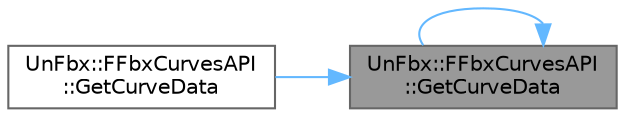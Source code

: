 digraph "UnFbx::FFbxCurvesAPI::GetCurveData"
{
 // INTERACTIVE_SVG=YES
 // LATEX_PDF_SIZE
  bgcolor="transparent";
  edge [fontname=Helvetica,fontsize=10,labelfontname=Helvetica,labelfontsize=10];
  node [fontname=Helvetica,fontsize=10,shape=box,height=0.2,width=0.4];
  rankdir="RL";
  Node1 [id="Node000001",label="UnFbx::FFbxCurvesAPI\l::GetCurveData",height=0.2,width=0.4,color="gray40", fillcolor="grey60", style="filled", fontcolor="black",tooltip=" "];
  Node1 -> Node2 [id="edge1_Node000001_Node000002",dir="back",color="steelblue1",style="solid",tooltip=" "];
  Node2 [id="Node000002",label="UnFbx::FFbxCurvesAPI\l::GetCurveData",height=0.2,width=0.4,color="grey40", fillcolor="white", style="filled",URL="$d7/d10/classUnFbx_1_1FFbxCurvesAPI.html#a0872d2ad83da01567ae8e3fbfb994196",tooltip=" "];
  Node1 -> Node1 [id="edge2_Node000001_Node000001",dir="back",color="steelblue1",style="solid",tooltip=" "];
}
